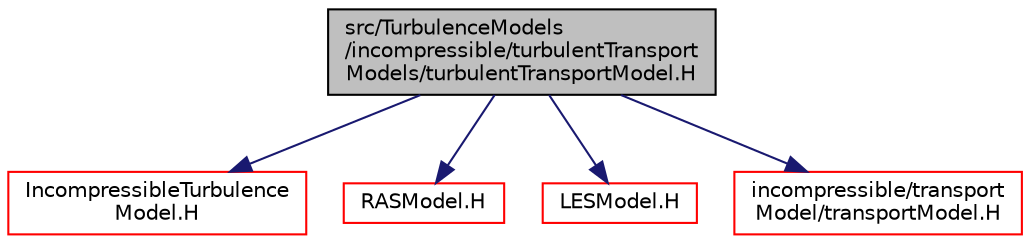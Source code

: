 digraph "src/TurbulenceModels/incompressible/turbulentTransportModels/turbulentTransportModel.H"
{
  bgcolor="transparent";
  edge [fontname="Helvetica",fontsize="10",labelfontname="Helvetica",labelfontsize="10"];
  node [fontname="Helvetica",fontsize="10",shape=record];
  Node1 [label="src/TurbulenceModels\l/incompressible/turbulentTransport\lModels/turbulentTransportModel.H",height=0.2,width=0.4,color="black", fillcolor="grey75", style="filled", fontcolor="black"];
  Node1 -> Node2 [color="midnightblue",fontsize="10",style="solid",fontname="Helvetica"];
  Node2 [label="IncompressibleTurbulence\lModel.H",height=0.2,width=0.4,color="red",URL="$a10799.html"];
  Node1 -> Node3 [color="midnightblue",fontsize="10",style="solid",fontname="Helvetica"];
  Node3 [label="RASModel.H",height=0.2,width=0.4,color="red",URL="$a10950.html"];
  Node1 -> Node4 [color="midnightblue",fontsize="10",style="solid",fontname="Helvetica"];
  Node4 [label="LESModel.H",height=0.2,width=0.4,color="red",URL="$a10908.html"];
  Node1 -> Node5 [color="midnightblue",fontsize="10",style="solid",fontname="Helvetica"];
  Node5 [label="incompressible/transport\lModel/transportModel.H",height=0.2,width=0.4,color="red",URL="$a10658.html"];
}
